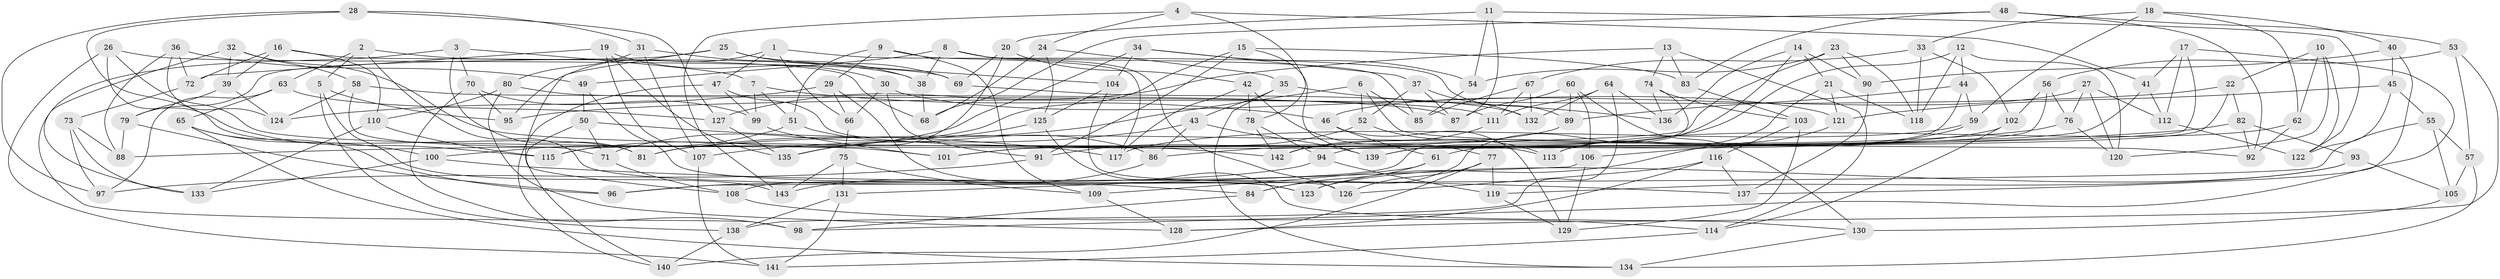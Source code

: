 // coarse degree distribution, {6: 0.3793103448275862, 5: 0.22413793103448276, 4: 0.13793103448275862, 8: 0.15517241379310345, 7: 0.06896551724137931, 9: 0.017241379310344827, 10: 0.017241379310344827}
// Generated by graph-tools (version 1.1) at 2025/38/03/04/25 23:38:08]
// undirected, 143 vertices, 286 edges
graph export_dot {
  node [color=gray90,style=filled];
  1;
  2;
  3;
  4;
  5;
  6;
  7;
  8;
  9;
  10;
  11;
  12;
  13;
  14;
  15;
  16;
  17;
  18;
  19;
  20;
  21;
  22;
  23;
  24;
  25;
  26;
  27;
  28;
  29;
  30;
  31;
  32;
  33;
  34;
  35;
  36;
  37;
  38;
  39;
  40;
  41;
  42;
  43;
  44;
  45;
  46;
  47;
  48;
  49;
  50;
  51;
  52;
  53;
  54;
  55;
  56;
  57;
  58;
  59;
  60;
  61;
  62;
  63;
  64;
  65;
  66;
  67;
  68;
  69;
  70;
  71;
  72;
  73;
  74;
  75;
  76;
  77;
  78;
  79;
  80;
  81;
  82;
  83;
  84;
  85;
  86;
  87;
  88;
  89;
  90;
  91;
  92;
  93;
  94;
  95;
  96;
  97;
  98;
  99;
  100;
  101;
  102;
  103;
  104;
  105;
  106;
  107;
  108;
  109;
  110;
  111;
  112;
  113;
  114;
  115;
  116;
  117;
  118;
  119;
  120;
  121;
  122;
  123;
  124;
  125;
  126;
  127;
  128;
  129;
  130;
  131;
  132;
  133;
  134;
  135;
  136;
  137;
  138;
  139;
  140;
  141;
  142;
  143;
  1 -- 47;
  1 -- 89;
  1 -- 95;
  1 -- 66;
  2 -- 63;
  2 -- 84;
  2 -- 5;
  2 -- 38;
  3 -- 98;
  3 -- 81;
  3 -- 7;
  3 -- 70;
  4 -- 24;
  4 -- 78;
  4 -- 41;
  4 -- 143;
  5 -- 143;
  5 -- 138;
  5 -- 95;
  6 -- 81;
  6 -- 92;
  6 -- 85;
  6 -- 52;
  7 -- 51;
  7 -- 46;
  7 -- 99;
  8 -- 49;
  8 -- 126;
  8 -- 38;
  8 -- 85;
  9 -- 117;
  9 -- 51;
  9 -- 109;
  9 -- 29;
  10 -- 62;
  10 -- 22;
  10 -- 122;
  10 -- 120;
  11 -- 54;
  11 -- 122;
  11 -- 87;
  11 -- 20;
  12 -- 118;
  12 -- 120;
  12 -- 86;
  12 -- 44;
  13 -- 74;
  13 -- 114;
  13 -- 127;
  13 -- 83;
  14 -- 21;
  14 -- 136;
  14 -- 90;
  14 -- 84;
  15 -- 71;
  15 -- 139;
  15 -- 91;
  15 -- 83;
  16 -- 72;
  16 -- 110;
  16 -- 68;
  16 -- 39;
  17 -- 112;
  17 -- 98;
  17 -- 41;
  17 -- 139;
  18 -- 59;
  18 -- 40;
  18 -- 62;
  18 -- 33;
  19 -- 135;
  19 -- 72;
  19 -- 107;
  19 -- 30;
  20 -- 135;
  20 -- 69;
  20 -- 42;
  21 -- 121;
  21 -- 118;
  21 -- 113;
  22 -- 95;
  22 -- 82;
  22 -- 61;
  23 -- 90;
  23 -- 118;
  23 -- 101;
  23 -- 54;
  24 -- 35;
  24 -- 125;
  24 -- 68;
  25 -- 79;
  25 -- 69;
  25 -- 104;
  25 -- 108;
  26 -- 141;
  26 -- 115;
  26 -- 101;
  26 -- 69;
  27 -- 76;
  27 -- 112;
  27 -- 120;
  27 -- 46;
  28 -- 97;
  28 -- 127;
  28 -- 81;
  28 -- 31;
  29 -- 124;
  29 -- 123;
  29 -- 66;
  30 -- 91;
  30 -- 66;
  30 -- 121;
  31 -- 80;
  31 -- 38;
  31 -- 107;
  32 -- 39;
  32 -- 142;
  32 -- 133;
  32 -- 58;
  33 -- 102;
  33 -- 67;
  33 -- 118;
  34 -- 54;
  34 -- 37;
  34 -- 115;
  34 -- 104;
  35 -- 136;
  35 -- 134;
  35 -- 43;
  36 -- 124;
  36 -- 88;
  36 -- 49;
  36 -- 72;
  37 -- 132;
  37 -- 87;
  37 -- 52;
  38 -- 68;
  39 -- 124;
  39 -- 79;
  40 -- 137;
  40 -- 90;
  40 -- 45;
  41 -- 112;
  41 -- 115;
  42 -- 78;
  42 -- 117;
  42 -- 77;
  43 -- 86;
  43 -- 139;
  43 -- 107;
  44 -- 139;
  44 -- 89;
  44 -- 59;
  45 -- 121;
  45 -- 55;
  45 -- 122;
  46 -- 61;
  46 -- 129;
  47 -- 99;
  47 -- 140;
  47 -- 113;
  48 -- 68;
  48 -- 53;
  48 -- 83;
  48 -- 92;
  49 -- 123;
  49 -- 50;
  50 -- 71;
  50 -- 140;
  50 -- 117;
  51 -- 86;
  51 -- 100;
  52 -- 113;
  52 -- 91;
  53 -- 128;
  53 -- 57;
  53 -- 56;
  54 -- 85;
  55 -- 105;
  55 -- 57;
  55 -- 96;
  56 -- 102;
  56 -- 94;
  56 -- 76;
  57 -- 105;
  57 -- 134;
  58 -- 87;
  58 -- 124;
  58 -- 71;
  59 -- 106;
  59 -- 117;
  60 -- 106;
  60 -- 130;
  60 -- 87;
  60 -- 89;
  61 -- 109;
  61 -- 84;
  62 -- 92;
  62 -- 113;
  63 -- 65;
  63 -- 127;
  63 -- 97;
  64 -- 111;
  64 -- 136;
  64 -- 138;
  64 -- 132;
  65 -- 134;
  65 -- 100;
  65 -- 96;
  66 -- 75;
  67 -- 85;
  67 -- 111;
  67 -- 132;
  69 -- 132;
  70 -- 95;
  70 -- 99;
  70 -- 98;
  71 -- 108;
  72 -- 73;
  73 -- 133;
  73 -- 88;
  73 -- 97;
  74 -- 136;
  74 -- 103;
  74 -- 108;
  75 -- 109;
  75 -- 131;
  75 -- 143;
  76 -- 120;
  76 -- 81;
  77 -- 119;
  77 -- 140;
  77 -- 126;
  78 -- 94;
  78 -- 142;
  79 -- 96;
  79 -- 88;
  80 -- 110;
  80 -- 111;
  80 -- 128;
  82 -- 93;
  82 -- 92;
  82 -- 88;
  83 -- 103;
  84 -- 98;
  86 -- 143;
  89 -- 101;
  90 -- 137;
  91 -- 97;
  93 -- 119;
  93 -- 123;
  93 -- 105;
  94 -- 96;
  94 -- 119;
  99 -- 101;
  100 -- 137;
  100 -- 133;
  102 -- 142;
  102 -- 114;
  103 -- 129;
  103 -- 116;
  104 -- 126;
  104 -- 125;
  105 -- 130;
  106 -- 131;
  106 -- 129;
  107 -- 141;
  108 -- 114;
  109 -- 128;
  110 -- 115;
  110 -- 133;
  111 -- 142;
  112 -- 122;
  114 -- 141;
  116 -- 128;
  116 -- 126;
  116 -- 137;
  119 -- 129;
  121 -- 123;
  125 -- 130;
  125 -- 135;
  127 -- 135;
  130 -- 134;
  131 -- 138;
  131 -- 141;
  138 -- 140;
}
